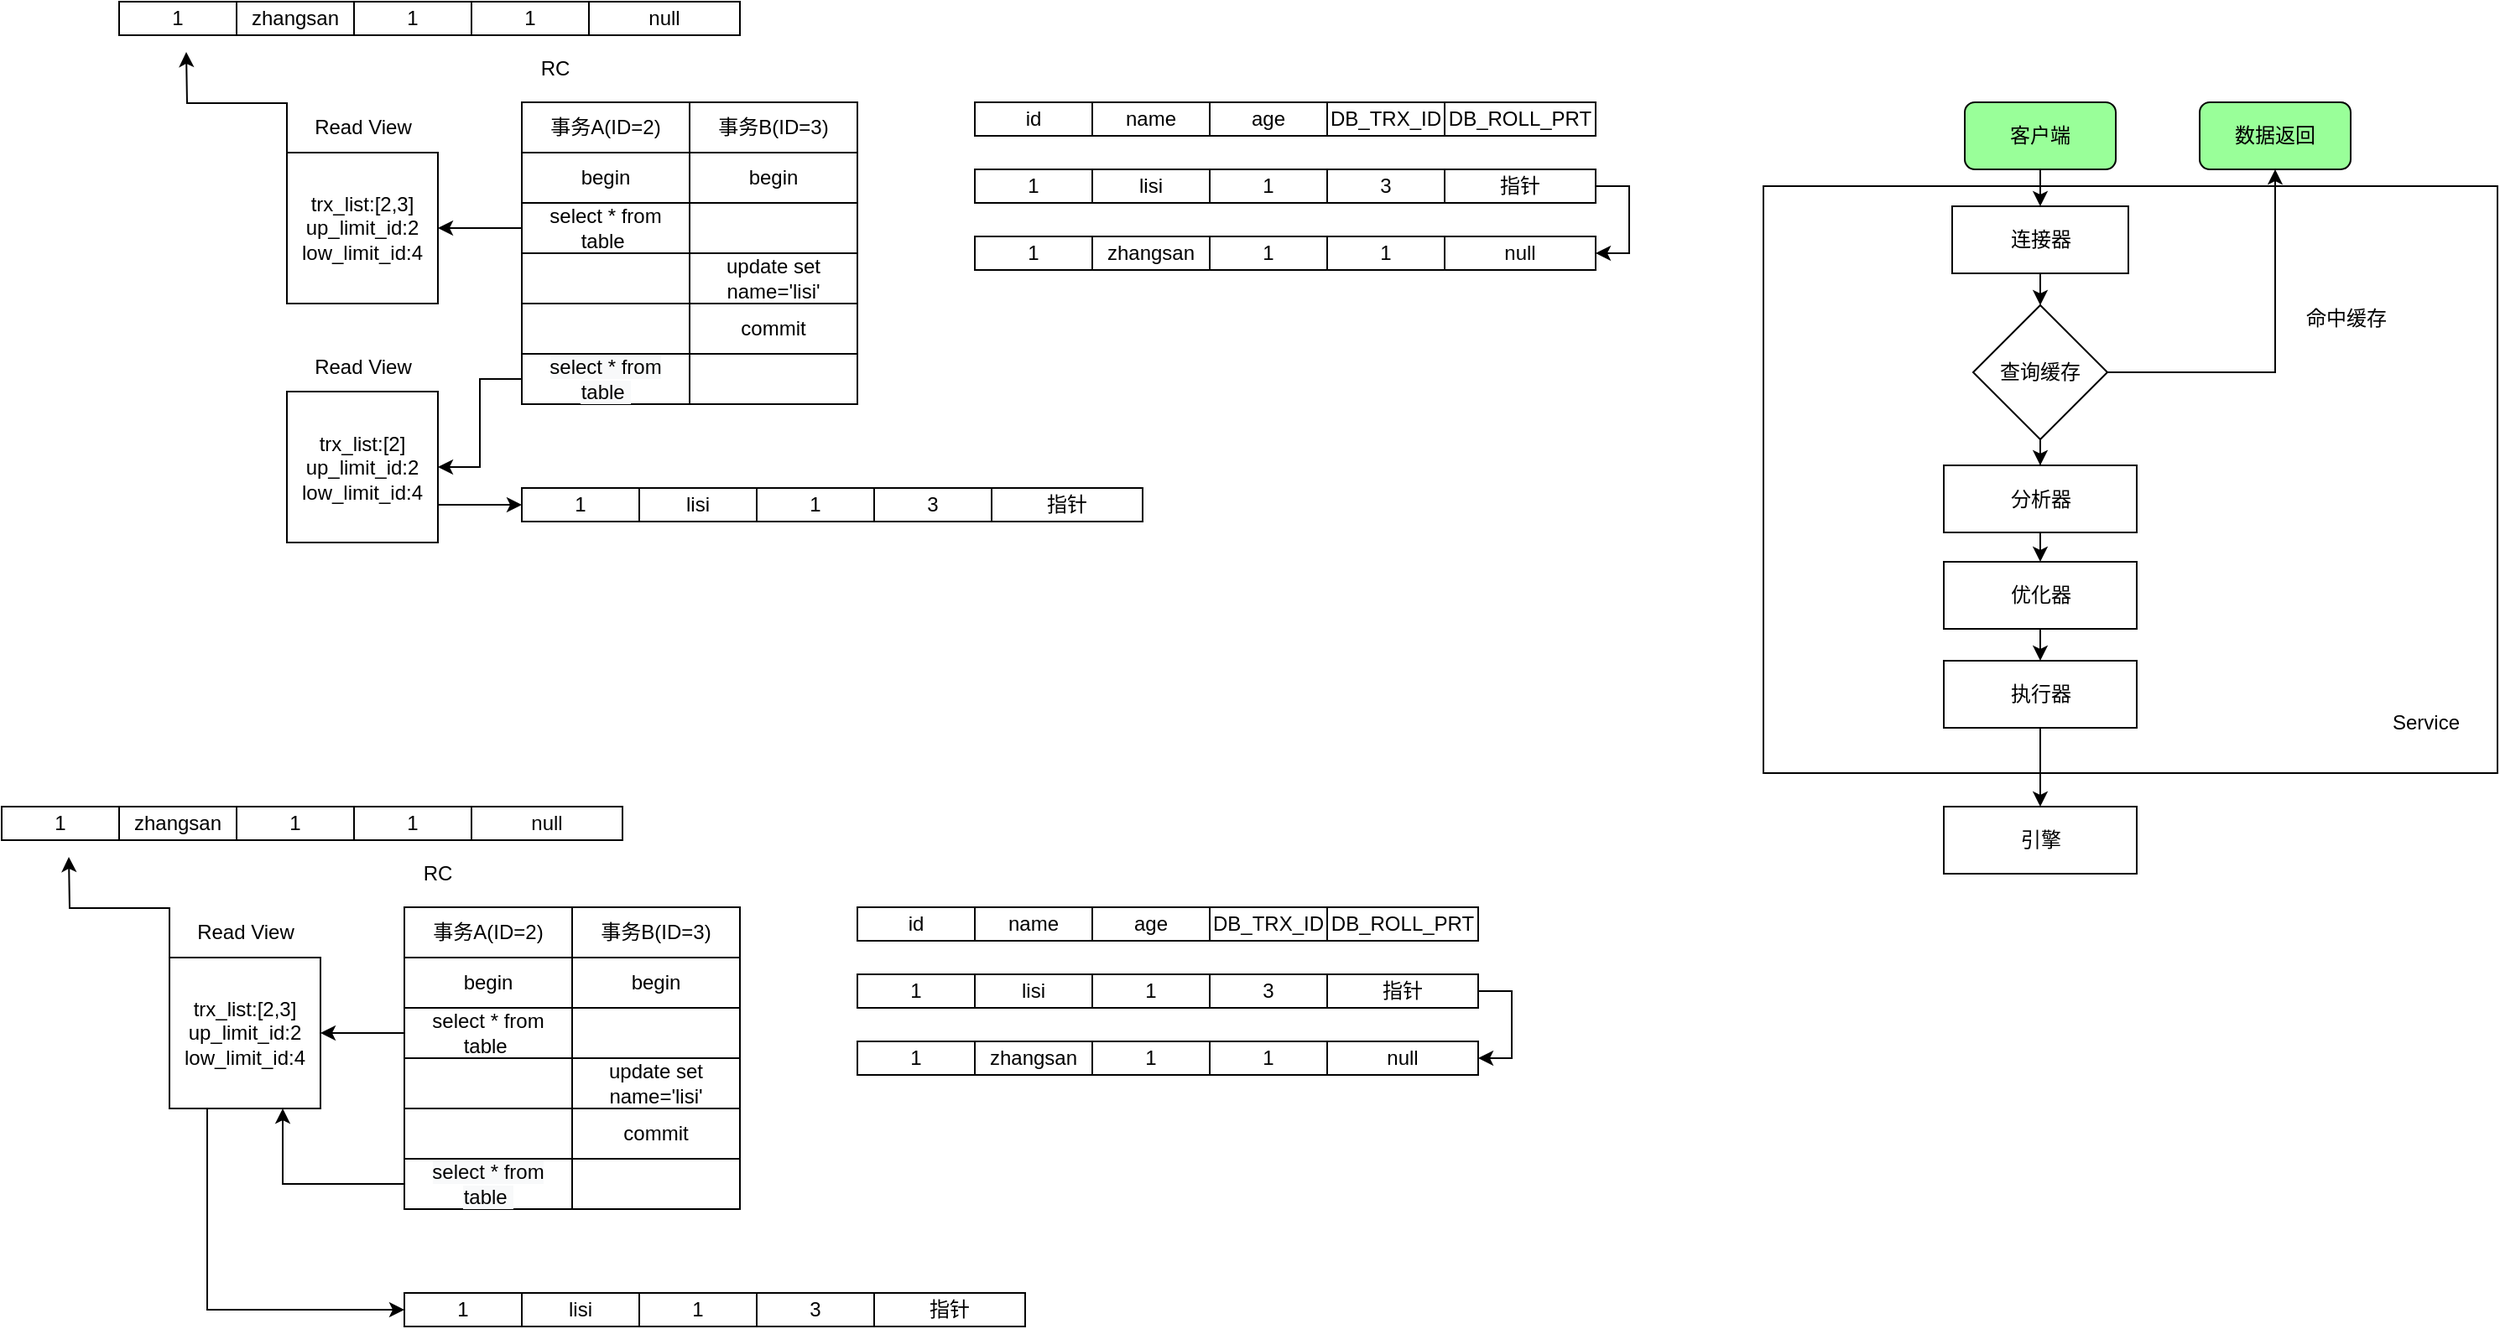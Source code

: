 <mxfile version="14.9.0" type="github">
  <diagram id="C8YNftxCyCK6WWOCfKER" name="第 1 页">
    <mxGraphModel dx="1108" dy="450" grid="1" gridSize="10" guides="1" tooltips="1" connect="1" arrows="1" fold="1" page="1" pageScale="1" pageWidth="827" pageHeight="1169" math="0" shadow="0">
      <root>
        <mxCell id="0" />
        <mxCell id="1" parent="0" />
        <mxCell id="9p-uGqKLTnBtKDgSsREO-65" value="" style="rounded=0;whiteSpace=wrap;html=1;fillColor=#FFFFFF;" vertex="1" parent="1">
          <mxGeometry x="1070" y="140" width="437.5" height="350" as="geometry" />
        </mxCell>
        <mxCell id="aTKB-XXKkXm_pOQav3Y9-1" value="事务A(ID=2)" style="rounded=0;whiteSpace=wrap;html=1;" parent="1" vertex="1">
          <mxGeometry x="330" y="90" width="100" height="30" as="geometry" />
        </mxCell>
        <mxCell id="aTKB-XXKkXm_pOQav3Y9-2" value="事务B(ID=3)" style="rounded=0;whiteSpace=wrap;html=1;" parent="1" vertex="1">
          <mxGeometry x="430" y="90" width="100" height="30" as="geometry" />
        </mxCell>
        <mxCell id="aTKB-XXKkXm_pOQav3Y9-3" value="begin" style="rounded=0;whiteSpace=wrap;html=1;" parent="1" vertex="1">
          <mxGeometry x="330" y="120" width="100" height="30" as="geometry" />
        </mxCell>
        <mxCell id="aTKB-XXKkXm_pOQav3Y9-4" value="begin" style="rounded=0;whiteSpace=wrap;html=1;" parent="1" vertex="1">
          <mxGeometry x="430" y="120" width="100" height="30" as="geometry" />
        </mxCell>
        <mxCell id="aTKB-XXKkXm_pOQav3Y9-30" style="edgeStyle=orthogonalEdgeStyle;rounded=0;orthogonalLoop=1;jettySize=auto;html=1;exitX=0;exitY=0.5;exitDx=0;exitDy=0;" parent="1" source="aTKB-XXKkXm_pOQav3Y9-5" edge="1">
          <mxGeometry relative="1" as="geometry">
            <mxPoint x="280" y="165" as="targetPoint" />
          </mxGeometry>
        </mxCell>
        <mxCell id="aTKB-XXKkXm_pOQav3Y9-5" value="select * from table&amp;nbsp;" style="rounded=0;whiteSpace=wrap;html=1;" parent="1" vertex="1">
          <mxGeometry x="330" y="150" width="100" height="30" as="geometry" />
        </mxCell>
        <mxCell id="aTKB-XXKkXm_pOQav3Y9-6" value="" style="rounded=0;whiteSpace=wrap;html=1;" parent="1" vertex="1">
          <mxGeometry x="430" y="150" width="100" height="30" as="geometry" />
        </mxCell>
        <mxCell id="aTKB-XXKkXm_pOQav3Y9-9" value="RC" style="text;html=1;strokeColor=none;fillColor=none;align=center;verticalAlign=middle;whiteSpace=wrap;rounded=0;" parent="1" vertex="1">
          <mxGeometry x="330" y="60" width="40" height="20" as="geometry" />
        </mxCell>
        <mxCell id="aTKB-XXKkXm_pOQav3Y9-10" value="id" style="rounded=0;whiteSpace=wrap;html=1;" parent="1" vertex="1">
          <mxGeometry x="600" y="90" width="70" height="20" as="geometry" />
        </mxCell>
        <mxCell id="aTKB-XXKkXm_pOQav3Y9-11" value="name" style="rounded=0;whiteSpace=wrap;html=1;" parent="1" vertex="1">
          <mxGeometry x="670" y="90" width="70" height="20" as="geometry" />
        </mxCell>
        <mxCell id="aTKB-XXKkXm_pOQav3Y9-12" value="age" style="rounded=0;whiteSpace=wrap;html=1;" parent="1" vertex="1">
          <mxGeometry x="740" y="90" width="70" height="20" as="geometry" />
        </mxCell>
        <mxCell id="aTKB-XXKkXm_pOQav3Y9-13" value="DB_TRX_ID" style="rounded=0;whiteSpace=wrap;html=1;" parent="1" vertex="1">
          <mxGeometry x="810" y="90" width="70" height="20" as="geometry" />
        </mxCell>
        <mxCell id="aTKB-XXKkXm_pOQav3Y9-14" value="DB_ROLL_PRT" style="rounded=0;whiteSpace=wrap;html=1;" parent="1" vertex="1">
          <mxGeometry x="880" y="90" width="90" height="20" as="geometry" />
        </mxCell>
        <mxCell id="aTKB-XXKkXm_pOQav3Y9-15" value="1" style="rounded=0;whiteSpace=wrap;html=1;" parent="1" vertex="1">
          <mxGeometry x="600" y="170" width="70" height="20" as="geometry" />
        </mxCell>
        <mxCell id="aTKB-XXKkXm_pOQav3Y9-16" value="zhangsan" style="rounded=0;whiteSpace=wrap;html=1;" parent="1" vertex="1">
          <mxGeometry x="670" y="170" width="70" height="20" as="geometry" />
        </mxCell>
        <mxCell id="aTKB-XXKkXm_pOQav3Y9-17" value="1" style="rounded=0;whiteSpace=wrap;html=1;" parent="1" vertex="1">
          <mxGeometry x="740" y="170" width="70" height="20" as="geometry" />
        </mxCell>
        <mxCell id="aTKB-XXKkXm_pOQav3Y9-18" value="1" style="rounded=0;whiteSpace=wrap;html=1;" parent="1" vertex="1">
          <mxGeometry x="810" y="170" width="70" height="20" as="geometry" />
        </mxCell>
        <mxCell id="aTKB-XXKkXm_pOQav3Y9-19" value="null" style="rounded=0;whiteSpace=wrap;html=1;" parent="1" vertex="1">
          <mxGeometry x="880" y="170" width="90" height="20" as="geometry" />
        </mxCell>
        <mxCell id="aTKB-XXKkXm_pOQav3Y9-38" style="edgeStyle=orthogonalEdgeStyle;rounded=0;orthogonalLoop=1;jettySize=auto;html=1;exitX=0;exitY=0;exitDx=0;exitDy=0;" parent="1" source="aTKB-XXKkXm_pOQav3Y9-29" edge="1">
          <mxGeometry relative="1" as="geometry">
            <mxPoint x="130" y="60" as="targetPoint" />
          </mxGeometry>
        </mxCell>
        <mxCell id="aTKB-XXKkXm_pOQav3Y9-29" value="trx_list:[2,3]&lt;br&gt;up_limit_id:2&lt;br&gt;low_limit_id:4" style="whiteSpace=wrap;html=1;aspect=fixed;" parent="1" vertex="1">
          <mxGeometry x="190" y="120" width="90" height="90" as="geometry" />
        </mxCell>
        <mxCell id="aTKB-XXKkXm_pOQav3Y9-31" value="Read View" style="text;html=1;strokeColor=none;fillColor=none;align=center;verticalAlign=middle;whiteSpace=wrap;rounded=0;" parent="1" vertex="1">
          <mxGeometry x="202.5" y="97.5" width="65" height="15" as="geometry" />
        </mxCell>
        <mxCell id="aTKB-XXKkXm_pOQav3Y9-32" value="1" style="rounded=0;whiteSpace=wrap;html=1;" parent="1" vertex="1">
          <mxGeometry x="90" y="30" width="70" height="20" as="geometry" />
        </mxCell>
        <mxCell id="aTKB-XXKkXm_pOQav3Y9-33" value="zhangsan" style="rounded=0;whiteSpace=wrap;html=1;" parent="1" vertex="1">
          <mxGeometry x="160" y="30" width="70" height="20" as="geometry" />
        </mxCell>
        <mxCell id="aTKB-XXKkXm_pOQav3Y9-34" value="1" style="rounded=0;whiteSpace=wrap;html=1;" parent="1" vertex="1">
          <mxGeometry x="230" y="30" width="70" height="20" as="geometry" />
        </mxCell>
        <mxCell id="aTKB-XXKkXm_pOQav3Y9-35" value="1" style="rounded=0;whiteSpace=wrap;html=1;" parent="1" vertex="1">
          <mxGeometry x="300" y="30" width="70" height="20" as="geometry" />
        </mxCell>
        <mxCell id="aTKB-XXKkXm_pOQav3Y9-36" value="null" style="rounded=0;whiteSpace=wrap;html=1;" parent="1" vertex="1">
          <mxGeometry x="370" y="30" width="90" height="20" as="geometry" />
        </mxCell>
        <mxCell id="aTKB-XXKkXm_pOQav3Y9-39" value="" style="rounded=0;whiteSpace=wrap;html=1;" parent="1" vertex="1">
          <mxGeometry x="330" y="180" width="100" height="30" as="geometry" />
        </mxCell>
        <mxCell id="aTKB-XXKkXm_pOQav3Y9-40" value="update set name=&#39;lisi&#39;" style="rounded=0;whiteSpace=wrap;html=1;" parent="1" vertex="1">
          <mxGeometry x="430" y="180" width="100" height="30" as="geometry" />
        </mxCell>
        <mxCell id="aTKB-XXKkXm_pOQav3Y9-41" value="" style="rounded=0;whiteSpace=wrap;html=1;" parent="1" vertex="1">
          <mxGeometry x="330" y="210" width="100" height="30" as="geometry" />
        </mxCell>
        <mxCell id="aTKB-XXKkXm_pOQav3Y9-42" value="commit" style="rounded=0;whiteSpace=wrap;html=1;" parent="1" vertex="1">
          <mxGeometry x="430" y="210" width="100" height="30" as="geometry" />
        </mxCell>
        <mxCell id="aTKB-XXKkXm_pOQav3Y9-47" style="edgeStyle=orthogonalEdgeStyle;rounded=0;orthogonalLoop=1;jettySize=auto;html=1;exitX=0;exitY=0.5;exitDx=0;exitDy=0;entryX=1;entryY=0.5;entryDx=0;entryDy=0;" parent="1" source="aTKB-XXKkXm_pOQav3Y9-43" target="aTKB-XXKkXm_pOQav3Y9-45" edge="1">
          <mxGeometry relative="1" as="geometry" />
        </mxCell>
        <mxCell id="aTKB-XXKkXm_pOQav3Y9-43" value="&#xa;&#xa;&lt;span style=&quot;color: rgb(0, 0, 0); font-family: helvetica; font-size: 12px; font-style: normal; font-weight: 400; letter-spacing: normal; text-align: center; text-indent: 0px; text-transform: none; word-spacing: 0px; background-color: rgb(248, 249, 250); display: inline; float: none;&quot;&gt;select * from table&amp;nbsp;&lt;/span&gt;&#xa;&#xa;" style="rounded=0;whiteSpace=wrap;html=1;" parent="1" vertex="1">
          <mxGeometry x="330" y="240" width="100" height="30" as="geometry" />
        </mxCell>
        <mxCell id="aTKB-XXKkXm_pOQav3Y9-44" value="" style="rounded=0;whiteSpace=wrap;html=1;" parent="1" vertex="1">
          <mxGeometry x="430" y="240" width="100" height="30" as="geometry" />
        </mxCell>
        <mxCell id="aTKB-XXKkXm_pOQav3Y9-59" style="edgeStyle=orthogonalEdgeStyle;rounded=0;orthogonalLoop=1;jettySize=auto;html=1;exitX=1;exitY=0.75;exitDx=0;exitDy=0;" parent="1" source="aTKB-XXKkXm_pOQav3Y9-45" target="aTKB-XXKkXm_pOQav3Y9-54" edge="1">
          <mxGeometry relative="1" as="geometry" />
        </mxCell>
        <mxCell id="aTKB-XXKkXm_pOQav3Y9-45" value="trx_list:[2]&lt;br&gt;up_limit_id:2&lt;br&gt;low_limit_id:4" style="whiteSpace=wrap;html=1;aspect=fixed;" parent="1" vertex="1">
          <mxGeometry x="190" y="262.5" width="90" height="90" as="geometry" />
        </mxCell>
        <mxCell id="aTKB-XXKkXm_pOQav3Y9-46" value="Read View" style="text;html=1;strokeColor=none;fillColor=none;align=center;verticalAlign=middle;whiteSpace=wrap;rounded=0;" parent="1" vertex="1">
          <mxGeometry x="202.5" y="240" width="65" height="15" as="geometry" />
        </mxCell>
        <mxCell id="aTKB-XXKkXm_pOQav3Y9-48" value="1" style="rounded=0;whiteSpace=wrap;html=1;" parent="1" vertex="1">
          <mxGeometry x="600" y="130" width="70" height="20" as="geometry" />
        </mxCell>
        <mxCell id="aTKB-XXKkXm_pOQav3Y9-49" value="lisi" style="rounded=0;whiteSpace=wrap;html=1;" parent="1" vertex="1">
          <mxGeometry x="670" y="130" width="70" height="20" as="geometry" />
        </mxCell>
        <mxCell id="aTKB-XXKkXm_pOQav3Y9-50" value="1" style="rounded=0;whiteSpace=wrap;html=1;" parent="1" vertex="1">
          <mxGeometry x="740" y="130" width="70" height="20" as="geometry" />
        </mxCell>
        <mxCell id="aTKB-XXKkXm_pOQav3Y9-51" value="3" style="rounded=0;whiteSpace=wrap;html=1;" parent="1" vertex="1">
          <mxGeometry x="810" y="130" width="70" height="20" as="geometry" />
        </mxCell>
        <mxCell id="aTKB-XXKkXm_pOQav3Y9-53" style="edgeStyle=orthogonalEdgeStyle;rounded=0;orthogonalLoop=1;jettySize=auto;html=1;exitX=1;exitY=0.5;exitDx=0;exitDy=0;entryX=1;entryY=0.5;entryDx=0;entryDy=0;" parent="1" source="aTKB-XXKkXm_pOQav3Y9-52" target="aTKB-XXKkXm_pOQav3Y9-19" edge="1">
          <mxGeometry relative="1" as="geometry" />
        </mxCell>
        <mxCell id="aTKB-XXKkXm_pOQav3Y9-52" value="指针" style="rounded=0;whiteSpace=wrap;html=1;" parent="1" vertex="1">
          <mxGeometry x="880" y="130" width="90" height="20" as="geometry" />
        </mxCell>
        <mxCell id="aTKB-XXKkXm_pOQav3Y9-54" value="1" style="rounded=0;whiteSpace=wrap;html=1;" parent="1" vertex="1">
          <mxGeometry x="330" y="320" width="70" height="20" as="geometry" />
        </mxCell>
        <mxCell id="aTKB-XXKkXm_pOQav3Y9-55" value="lisi" style="rounded=0;whiteSpace=wrap;html=1;" parent="1" vertex="1">
          <mxGeometry x="400" y="320" width="70" height="20" as="geometry" />
        </mxCell>
        <mxCell id="aTKB-XXKkXm_pOQav3Y9-56" value="1" style="rounded=0;whiteSpace=wrap;html=1;" parent="1" vertex="1">
          <mxGeometry x="470" y="320" width="70" height="20" as="geometry" />
        </mxCell>
        <mxCell id="aTKB-XXKkXm_pOQav3Y9-57" value="3" style="rounded=0;whiteSpace=wrap;html=1;" parent="1" vertex="1">
          <mxGeometry x="540" y="320" width="70" height="20" as="geometry" />
        </mxCell>
        <mxCell id="aTKB-XXKkXm_pOQav3Y9-58" value="指针" style="rounded=0;whiteSpace=wrap;html=1;" parent="1" vertex="1">
          <mxGeometry x="610" y="320" width="90" height="20" as="geometry" />
        </mxCell>
        <mxCell id="9p-uGqKLTnBtKDgSsREO-1" value="事务A(ID=2)" style="rounded=0;whiteSpace=wrap;html=1;" vertex="1" parent="1">
          <mxGeometry x="260" y="570" width="100" height="30" as="geometry" />
        </mxCell>
        <mxCell id="9p-uGqKLTnBtKDgSsREO-2" value="事务B(ID=3)" style="rounded=0;whiteSpace=wrap;html=1;" vertex="1" parent="1">
          <mxGeometry x="360" y="570" width="100" height="30" as="geometry" />
        </mxCell>
        <mxCell id="9p-uGqKLTnBtKDgSsREO-3" value="begin" style="rounded=0;whiteSpace=wrap;html=1;" vertex="1" parent="1">
          <mxGeometry x="260" y="600" width="100" height="30" as="geometry" />
        </mxCell>
        <mxCell id="9p-uGqKLTnBtKDgSsREO-4" value="begin" style="rounded=0;whiteSpace=wrap;html=1;" vertex="1" parent="1">
          <mxGeometry x="360" y="600" width="100" height="30" as="geometry" />
        </mxCell>
        <mxCell id="9p-uGqKLTnBtKDgSsREO-5" style="edgeStyle=orthogonalEdgeStyle;rounded=0;orthogonalLoop=1;jettySize=auto;html=1;exitX=0;exitY=0.5;exitDx=0;exitDy=0;" edge="1" parent="1" source="9p-uGqKLTnBtKDgSsREO-6">
          <mxGeometry relative="1" as="geometry">
            <mxPoint x="210" y="645" as="targetPoint" />
          </mxGeometry>
        </mxCell>
        <mxCell id="9p-uGqKLTnBtKDgSsREO-6" value="select * from table&amp;nbsp;" style="rounded=0;whiteSpace=wrap;html=1;" vertex="1" parent="1">
          <mxGeometry x="260" y="630" width="100" height="30" as="geometry" />
        </mxCell>
        <mxCell id="9p-uGqKLTnBtKDgSsREO-7" value="" style="rounded=0;whiteSpace=wrap;html=1;" vertex="1" parent="1">
          <mxGeometry x="360" y="630" width="100" height="30" as="geometry" />
        </mxCell>
        <mxCell id="9p-uGqKLTnBtKDgSsREO-8" value="RC" style="text;html=1;strokeColor=none;fillColor=none;align=center;verticalAlign=middle;whiteSpace=wrap;rounded=0;" vertex="1" parent="1">
          <mxGeometry x="260" y="540" width="40" height="20" as="geometry" />
        </mxCell>
        <mxCell id="9p-uGqKLTnBtKDgSsREO-9" value="id" style="rounded=0;whiteSpace=wrap;html=1;" vertex="1" parent="1">
          <mxGeometry x="530" y="570" width="70" height="20" as="geometry" />
        </mxCell>
        <mxCell id="9p-uGqKLTnBtKDgSsREO-10" value="name" style="rounded=0;whiteSpace=wrap;html=1;" vertex="1" parent="1">
          <mxGeometry x="600" y="570" width="70" height="20" as="geometry" />
        </mxCell>
        <mxCell id="9p-uGqKLTnBtKDgSsREO-11" value="age" style="rounded=0;whiteSpace=wrap;html=1;" vertex="1" parent="1">
          <mxGeometry x="670" y="570" width="70" height="20" as="geometry" />
        </mxCell>
        <mxCell id="9p-uGqKLTnBtKDgSsREO-12" value="DB_TRX_ID" style="rounded=0;whiteSpace=wrap;html=1;" vertex="1" parent="1">
          <mxGeometry x="740" y="570" width="70" height="20" as="geometry" />
        </mxCell>
        <mxCell id="9p-uGqKLTnBtKDgSsREO-13" value="DB_ROLL_PRT" style="rounded=0;whiteSpace=wrap;html=1;" vertex="1" parent="1">
          <mxGeometry x="810" y="570" width="90" height="20" as="geometry" />
        </mxCell>
        <mxCell id="9p-uGqKLTnBtKDgSsREO-14" value="1" style="rounded=0;whiteSpace=wrap;html=1;" vertex="1" parent="1">
          <mxGeometry x="530" y="650" width="70" height="20" as="geometry" />
        </mxCell>
        <mxCell id="9p-uGqKLTnBtKDgSsREO-15" value="zhangsan" style="rounded=0;whiteSpace=wrap;html=1;" vertex="1" parent="1">
          <mxGeometry x="600" y="650" width="70" height="20" as="geometry" />
        </mxCell>
        <mxCell id="9p-uGqKLTnBtKDgSsREO-16" value="1" style="rounded=0;whiteSpace=wrap;html=1;" vertex="1" parent="1">
          <mxGeometry x="670" y="650" width="70" height="20" as="geometry" />
        </mxCell>
        <mxCell id="9p-uGqKLTnBtKDgSsREO-17" value="1" style="rounded=0;whiteSpace=wrap;html=1;" vertex="1" parent="1">
          <mxGeometry x="740" y="650" width="70" height="20" as="geometry" />
        </mxCell>
        <mxCell id="9p-uGqKLTnBtKDgSsREO-18" value="null" style="rounded=0;whiteSpace=wrap;html=1;" vertex="1" parent="1">
          <mxGeometry x="810" y="650" width="90" height="20" as="geometry" />
        </mxCell>
        <mxCell id="9p-uGqKLTnBtKDgSsREO-19" style="edgeStyle=orthogonalEdgeStyle;rounded=0;orthogonalLoop=1;jettySize=auto;html=1;exitX=0;exitY=0;exitDx=0;exitDy=0;" edge="1" parent="1" source="9p-uGqKLTnBtKDgSsREO-20">
          <mxGeometry relative="1" as="geometry">
            <mxPoint x="60" y="540" as="targetPoint" />
          </mxGeometry>
        </mxCell>
        <mxCell id="9p-uGqKLTnBtKDgSsREO-49" style="edgeStyle=orthogonalEdgeStyle;rounded=0;orthogonalLoop=1;jettySize=auto;html=1;exitX=0.25;exitY=1;exitDx=0;exitDy=0;entryX=0;entryY=0.5;entryDx=0;entryDy=0;" edge="1" parent="1" source="9p-uGqKLTnBtKDgSsREO-20" target="9p-uGqKLTnBtKDgSsREO-43">
          <mxGeometry relative="1" as="geometry" />
        </mxCell>
        <mxCell id="9p-uGqKLTnBtKDgSsREO-20" value="trx_list:[2,3]&lt;br&gt;up_limit_id:2&lt;br&gt;low_limit_id:4" style="whiteSpace=wrap;html=1;aspect=fixed;" vertex="1" parent="1">
          <mxGeometry x="120" y="600" width="90" height="90" as="geometry" />
        </mxCell>
        <mxCell id="9p-uGqKLTnBtKDgSsREO-21" value="Read View" style="text;html=1;strokeColor=none;fillColor=none;align=center;verticalAlign=middle;whiteSpace=wrap;rounded=0;" vertex="1" parent="1">
          <mxGeometry x="132.5" y="577.5" width="65" height="15" as="geometry" />
        </mxCell>
        <mxCell id="9p-uGqKLTnBtKDgSsREO-22" value="1" style="rounded=0;whiteSpace=wrap;html=1;" vertex="1" parent="1">
          <mxGeometry x="20" y="510" width="70" height="20" as="geometry" />
        </mxCell>
        <mxCell id="9p-uGqKLTnBtKDgSsREO-23" value="zhangsan" style="rounded=0;whiteSpace=wrap;html=1;" vertex="1" parent="1">
          <mxGeometry x="90" y="510" width="70" height="20" as="geometry" />
        </mxCell>
        <mxCell id="9p-uGqKLTnBtKDgSsREO-24" value="1" style="rounded=0;whiteSpace=wrap;html=1;" vertex="1" parent="1">
          <mxGeometry x="160" y="510" width="70" height="20" as="geometry" />
        </mxCell>
        <mxCell id="9p-uGqKLTnBtKDgSsREO-25" value="1" style="rounded=0;whiteSpace=wrap;html=1;" vertex="1" parent="1">
          <mxGeometry x="230" y="510" width="70" height="20" as="geometry" />
        </mxCell>
        <mxCell id="9p-uGqKLTnBtKDgSsREO-26" value="null" style="rounded=0;whiteSpace=wrap;html=1;" vertex="1" parent="1">
          <mxGeometry x="300" y="510" width="90" height="20" as="geometry" />
        </mxCell>
        <mxCell id="9p-uGqKLTnBtKDgSsREO-27" value="" style="rounded=0;whiteSpace=wrap;html=1;" vertex="1" parent="1">
          <mxGeometry x="260" y="660" width="100" height="30" as="geometry" />
        </mxCell>
        <mxCell id="9p-uGqKLTnBtKDgSsREO-28" value="update set name=&#39;lisi&#39;" style="rounded=0;whiteSpace=wrap;html=1;" vertex="1" parent="1">
          <mxGeometry x="360" y="660" width="100" height="30" as="geometry" />
        </mxCell>
        <mxCell id="9p-uGqKLTnBtKDgSsREO-29" value="" style="rounded=0;whiteSpace=wrap;html=1;" vertex="1" parent="1">
          <mxGeometry x="260" y="690" width="100" height="30" as="geometry" />
        </mxCell>
        <mxCell id="9p-uGqKLTnBtKDgSsREO-30" value="commit" style="rounded=0;whiteSpace=wrap;html=1;" vertex="1" parent="1">
          <mxGeometry x="360" y="690" width="100" height="30" as="geometry" />
        </mxCell>
        <mxCell id="9p-uGqKLTnBtKDgSsREO-48" style="edgeStyle=orthogonalEdgeStyle;rounded=0;orthogonalLoop=1;jettySize=auto;html=1;exitX=0;exitY=0.5;exitDx=0;exitDy=0;entryX=0.75;entryY=1;entryDx=0;entryDy=0;" edge="1" parent="1" source="9p-uGqKLTnBtKDgSsREO-32" target="9p-uGqKLTnBtKDgSsREO-20">
          <mxGeometry relative="1" as="geometry" />
        </mxCell>
        <mxCell id="9p-uGqKLTnBtKDgSsREO-32" value="&#xa;&#xa;&lt;span style=&quot;color: rgb(0, 0, 0); font-family: helvetica; font-size: 12px; font-style: normal; font-weight: 400; letter-spacing: normal; text-align: center; text-indent: 0px; text-transform: none; word-spacing: 0px; background-color: rgb(248, 249, 250); display: inline; float: none;&quot;&gt;select * from table&amp;nbsp;&lt;/span&gt;&#xa;&#xa;" style="rounded=0;whiteSpace=wrap;html=1;" vertex="1" parent="1">
          <mxGeometry x="260" y="720" width="100" height="30" as="geometry" />
        </mxCell>
        <mxCell id="9p-uGqKLTnBtKDgSsREO-33" value="" style="rounded=0;whiteSpace=wrap;html=1;" vertex="1" parent="1">
          <mxGeometry x="360" y="720" width="100" height="30" as="geometry" />
        </mxCell>
        <mxCell id="9p-uGqKLTnBtKDgSsREO-37" value="1" style="rounded=0;whiteSpace=wrap;html=1;" vertex="1" parent="1">
          <mxGeometry x="530" y="610" width="70" height="20" as="geometry" />
        </mxCell>
        <mxCell id="9p-uGqKLTnBtKDgSsREO-38" value="lisi" style="rounded=0;whiteSpace=wrap;html=1;" vertex="1" parent="1">
          <mxGeometry x="600" y="610" width="70" height="20" as="geometry" />
        </mxCell>
        <mxCell id="9p-uGqKLTnBtKDgSsREO-39" value="1" style="rounded=0;whiteSpace=wrap;html=1;" vertex="1" parent="1">
          <mxGeometry x="670" y="610" width="70" height="20" as="geometry" />
        </mxCell>
        <mxCell id="9p-uGqKLTnBtKDgSsREO-40" value="3" style="rounded=0;whiteSpace=wrap;html=1;" vertex="1" parent="1">
          <mxGeometry x="740" y="610" width="70" height="20" as="geometry" />
        </mxCell>
        <mxCell id="9p-uGqKLTnBtKDgSsREO-41" style="edgeStyle=orthogonalEdgeStyle;rounded=0;orthogonalLoop=1;jettySize=auto;html=1;exitX=1;exitY=0.5;exitDx=0;exitDy=0;entryX=1;entryY=0.5;entryDx=0;entryDy=0;" edge="1" parent="1" source="9p-uGqKLTnBtKDgSsREO-42" target="9p-uGqKLTnBtKDgSsREO-18">
          <mxGeometry relative="1" as="geometry" />
        </mxCell>
        <mxCell id="9p-uGqKLTnBtKDgSsREO-42" value="指针" style="rounded=0;whiteSpace=wrap;html=1;" vertex="1" parent="1">
          <mxGeometry x="810" y="610" width="90" height="20" as="geometry" />
        </mxCell>
        <mxCell id="9p-uGqKLTnBtKDgSsREO-43" value="1" style="rounded=0;whiteSpace=wrap;html=1;" vertex="1" parent="1">
          <mxGeometry x="260" y="800" width="70" height="20" as="geometry" />
        </mxCell>
        <mxCell id="9p-uGqKLTnBtKDgSsREO-44" value="lisi" style="rounded=0;whiteSpace=wrap;html=1;" vertex="1" parent="1">
          <mxGeometry x="330" y="800" width="70" height="20" as="geometry" />
        </mxCell>
        <mxCell id="9p-uGqKLTnBtKDgSsREO-45" value="1" style="rounded=0;whiteSpace=wrap;html=1;" vertex="1" parent="1">
          <mxGeometry x="400" y="800" width="70" height="20" as="geometry" />
        </mxCell>
        <mxCell id="9p-uGqKLTnBtKDgSsREO-46" value="3" style="rounded=0;whiteSpace=wrap;html=1;" vertex="1" parent="1">
          <mxGeometry x="470" y="800" width="70" height="20" as="geometry" />
        </mxCell>
        <mxCell id="9p-uGqKLTnBtKDgSsREO-47" value="指针" style="rounded=0;whiteSpace=wrap;html=1;" vertex="1" parent="1">
          <mxGeometry x="540" y="800" width="90" height="20" as="geometry" />
        </mxCell>
        <mxCell id="9p-uGqKLTnBtKDgSsREO-53" style="edgeStyle=orthogonalEdgeStyle;rounded=0;orthogonalLoop=1;jettySize=auto;html=1;exitX=0.5;exitY=1;exitDx=0;exitDy=0;entryX=0.5;entryY=0;entryDx=0;entryDy=0;" edge="1" parent="1" source="9p-uGqKLTnBtKDgSsREO-50" target="9p-uGqKLTnBtKDgSsREO-52">
          <mxGeometry relative="1" as="geometry" />
        </mxCell>
        <mxCell id="9p-uGqKLTnBtKDgSsREO-50" value="客户端" style="rounded=1;whiteSpace=wrap;html=1;fillColor=#99FF99;" vertex="1" parent="1">
          <mxGeometry x="1190" y="90" width="90" height="40" as="geometry" />
        </mxCell>
        <mxCell id="9p-uGqKLTnBtKDgSsREO-51" value="数据返回" style="rounded=1;whiteSpace=wrap;html=1;fillColor=#99FF99;" vertex="1" parent="1">
          <mxGeometry x="1330" y="90" width="90" height="40" as="geometry" />
        </mxCell>
        <mxCell id="9p-uGqKLTnBtKDgSsREO-57" style="edgeStyle=orthogonalEdgeStyle;rounded=0;orthogonalLoop=1;jettySize=auto;html=1;exitX=0.5;exitY=1;exitDx=0;exitDy=0;entryX=0.5;entryY=0;entryDx=0;entryDy=0;" edge="1" parent="1" source="9p-uGqKLTnBtKDgSsREO-52" target="9p-uGqKLTnBtKDgSsREO-54">
          <mxGeometry relative="1" as="geometry" />
        </mxCell>
        <mxCell id="9p-uGqKLTnBtKDgSsREO-52" value="连接器" style="rounded=0;whiteSpace=wrap;html=1;fillColor=#FFFFFF;" vertex="1" parent="1">
          <mxGeometry x="1182.5" y="152" width="105" height="40" as="geometry" />
        </mxCell>
        <mxCell id="9p-uGqKLTnBtKDgSsREO-55" style="edgeStyle=orthogonalEdgeStyle;rounded=0;orthogonalLoop=1;jettySize=auto;html=1;exitX=1;exitY=0.5;exitDx=0;exitDy=0;" edge="1" parent="1" source="9p-uGqKLTnBtKDgSsREO-54" target="9p-uGqKLTnBtKDgSsREO-51">
          <mxGeometry relative="1" as="geometry" />
        </mxCell>
        <mxCell id="9p-uGqKLTnBtKDgSsREO-59" value="" style="edgeStyle=orthogonalEdgeStyle;rounded=0;orthogonalLoop=1;jettySize=auto;html=1;" edge="1" parent="1" source="9p-uGqKLTnBtKDgSsREO-54" target="9p-uGqKLTnBtKDgSsREO-58">
          <mxGeometry relative="1" as="geometry" />
        </mxCell>
        <mxCell id="9p-uGqKLTnBtKDgSsREO-54" value="查询缓存" style="rhombus;whiteSpace=wrap;html=1;fillColor=#FFFFFF;" vertex="1" parent="1">
          <mxGeometry x="1195" y="211" width="80" height="80" as="geometry" />
        </mxCell>
        <mxCell id="9p-uGqKLTnBtKDgSsREO-56" value="命中缓存" style="text;html=1;strokeColor=none;fillColor=none;align=center;verticalAlign=middle;whiteSpace=wrap;rounded=0;" vertex="1" parent="1">
          <mxGeometry x="1390" y="209" width="55" height="20" as="geometry" />
        </mxCell>
        <mxCell id="9p-uGqKLTnBtKDgSsREO-61" style="edgeStyle=orthogonalEdgeStyle;rounded=0;orthogonalLoop=1;jettySize=auto;html=1;exitX=0.5;exitY=1;exitDx=0;exitDy=0;entryX=0.5;entryY=0;entryDx=0;entryDy=0;" edge="1" parent="1" source="9p-uGqKLTnBtKDgSsREO-58" target="9p-uGqKLTnBtKDgSsREO-60">
          <mxGeometry relative="1" as="geometry" />
        </mxCell>
        <mxCell id="9p-uGqKLTnBtKDgSsREO-58" value="分析器" style="whiteSpace=wrap;html=1;fillColor=#FFFFFF;" vertex="1" parent="1">
          <mxGeometry x="1177.5" y="306.5" width="115" height="40" as="geometry" />
        </mxCell>
        <mxCell id="9p-uGqKLTnBtKDgSsREO-63" style="edgeStyle=orthogonalEdgeStyle;rounded=0;orthogonalLoop=1;jettySize=auto;html=1;exitX=0.5;exitY=1;exitDx=0;exitDy=0;entryX=0.5;entryY=0;entryDx=0;entryDy=0;" edge="1" parent="1" source="9p-uGqKLTnBtKDgSsREO-60" target="9p-uGqKLTnBtKDgSsREO-62">
          <mxGeometry relative="1" as="geometry" />
        </mxCell>
        <mxCell id="9p-uGqKLTnBtKDgSsREO-60" value="优化器" style="whiteSpace=wrap;html=1;fillColor=#FFFFFF;" vertex="1" parent="1">
          <mxGeometry x="1177.5" y="364" width="115" height="40" as="geometry" />
        </mxCell>
        <mxCell id="9p-uGqKLTnBtKDgSsREO-66" style="edgeStyle=orthogonalEdgeStyle;rounded=0;orthogonalLoop=1;jettySize=auto;html=1;exitX=0.5;exitY=1;exitDx=0;exitDy=0;entryX=0.5;entryY=0;entryDx=0;entryDy=0;" edge="1" parent="1" source="9p-uGqKLTnBtKDgSsREO-62" target="9p-uGqKLTnBtKDgSsREO-64">
          <mxGeometry relative="1" as="geometry" />
        </mxCell>
        <mxCell id="9p-uGqKLTnBtKDgSsREO-62" value="执行器" style="whiteSpace=wrap;html=1;fillColor=#FFFFFF;" vertex="1" parent="1">
          <mxGeometry x="1177.5" y="423" width="115" height="40" as="geometry" />
        </mxCell>
        <mxCell id="9p-uGqKLTnBtKDgSsREO-64" value="引擎" style="whiteSpace=wrap;html=1;fillColor=#FFFFFF;" vertex="1" parent="1">
          <mxGeometry x="1177.5" y="510" width="115" height="40" as="geometry" />
        </mxCell>
        <mxCell id="9p-uGqKLTnBtKDgSsREO-67" value="Service" style="text;html=1;strokeColor=none;fillColor=none;align=center;verticalAlign=middle;whiteSpace=wrap;rounded=0;" vertex="1" parent="1">
          <mxGeometry x="1445" y="450" width="40" height="20" as="geometry" />
        </mxCell>
      </root>
    </mxGraphModel>
  </diagram>
</mxfile>
